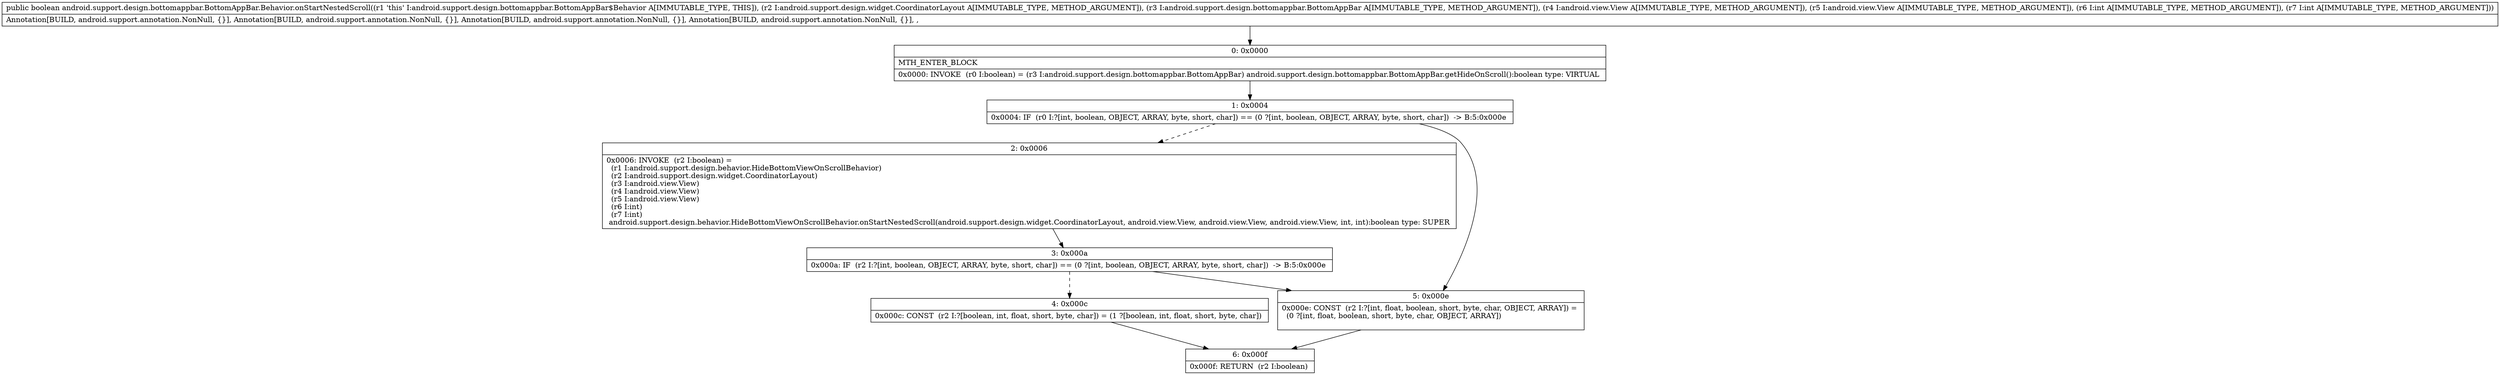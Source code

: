 digraph "CFG forandroid.support.design.bottomappbar.BottomAppBar.Behavior.onStartNestedScroll(Landroid\/support\/design\/widget\/CoordinatorLayout;Landroid\/support\/design\/bottomappbar\/BottomAppBar;Landroid\/view\/View;Landroid\/view\/View;II)Z" {
Node_0 [shape=record,label="{0\:\ 0x0000|MTH_ENTER_BLOCK\l|0x0000: INVOKE  (r0 I:boolean) = (r3 I:android.support.design.bottomappbar.BottomAppBar) android.support.design.bottomappbar.BottomAppBar.getHideOnScroll():boolean type: VIRTUAL \l}"];
Node_1 [shape=record,label="{1\:\ 0x0004|0x0004: IF  (r0 I:?[int, boolean, OBJECT, ARRAY, byte, short, char]) == (0 ?[int, boolean, OBJECT, ARRAY, byte, short, char])  \-\> B:5:0x000e \l}"];
Node_2 [shape=record,label="{2\:\ 0x0006|0x0006: INVOKE  (r2 I:boolean) = \l  (r1 I:android.support.design.behavior.HideBottomViewOnScrollBehavior)\l  (r2 I:android.support.design.widget.CoordinatorLayout)\l  (r3 I:android.view.View)\l  (r4 I:android.view.View)\l  (r5 I:android.view.View)\l  (r6 I:int)\l  (r7 I:int)\l android.support.design.behavior.HideBottomViewOnScrollBehavior.onStartNestedScroll(android.support.design.widget.CoordinatorLayout, android.view.View, android.view.View, android.view.View, int, int):boolean type: SUPER \l}"];
Node_3 [shape=record,label="{3\:\ 0x000a|0x000a: IF  (r2 I:?[int, boolean, OBJECT, ARRAY, byte, short, char]) == (0 ?[int, boolean, OBJECT, ARRAY, byte, short, char])  \-\> B:5:0x000e \l}"];
Node_4 [shape=record,label="{4\:\ 0x000c|0x000c: CONST  (r2 I:?[boolean, int, float, short, byte, char]) = (1 ?[boolean, int, float, short, byte, char]) \l}"];
Node_5 [shape=record,label="{5\:\ 0x000e|0x000e: CONST  (r2 I:?[int, float, boolean, short, byte, char, OBJECT, ARRAY]) = \l  (0 ?[int, float, boolean, short, byte, char, OBJECT, ARRAY])\l \l}"];
Node_6 [shape=record,label="{6\:\ 0x000f|0x000f: RETURN  (r2 I:boolean) \l}"];
MethodNode[shape=record,label="{public boolean android.support.design.bottomappbar.BottomAppBar.Behavior.onStartNestedScroll((r1 'this' I:android.support.design.bottomappbar.BottomAppBar$Behavior A[IMMUTABLE_TYPE, THIS]), (r2 I:android.support.design.widget.CoordinatorLayout A[IMMUTABLE_TYPE, METHOD_ARGUMENT]), (r3 I:android.support.design.bottomappbar.BottomAppBar A[IMMUTABLE_TYPE, METHOD_ARGUMENT]), (r4 I:android.view.View A[IMMUTABLE_TYPE, METHOD_ARGUMENT]), (r5 I:android.view.View A[IMMUTABLE_TYPE, METHOD_ARGUMENT]), (r6 I:int A[IMMUTABLE_TYPE, METHOD_ARGUMENT]), (r7 I:int A[IMMUTABLE_TYPE, METHOD_ARGUMENT]))  | Annotation[BUILD, android.support.annotation.NonNull, \{\}], Annotation[BUILD, android.support.annotation.NonNull, \{\}], Annotation[BUILD, android.support.annotation.NonNull, \{\}], Annotation[BUILD, android.support.annotation.NonNull, \{\}], , \l}"];
MethodNode -> Node_0;
Node_0 -> Node_1;
Node_1 -> Node_2[style=dashed];
Node_1 -> Node_5;
Node_2 -> Node_3;
Node_3 -> Node_4[style=dashed];
Node_3 -> Node_5;
Node_4 -> Node_6;
Node_5 -> Node_6;
}


